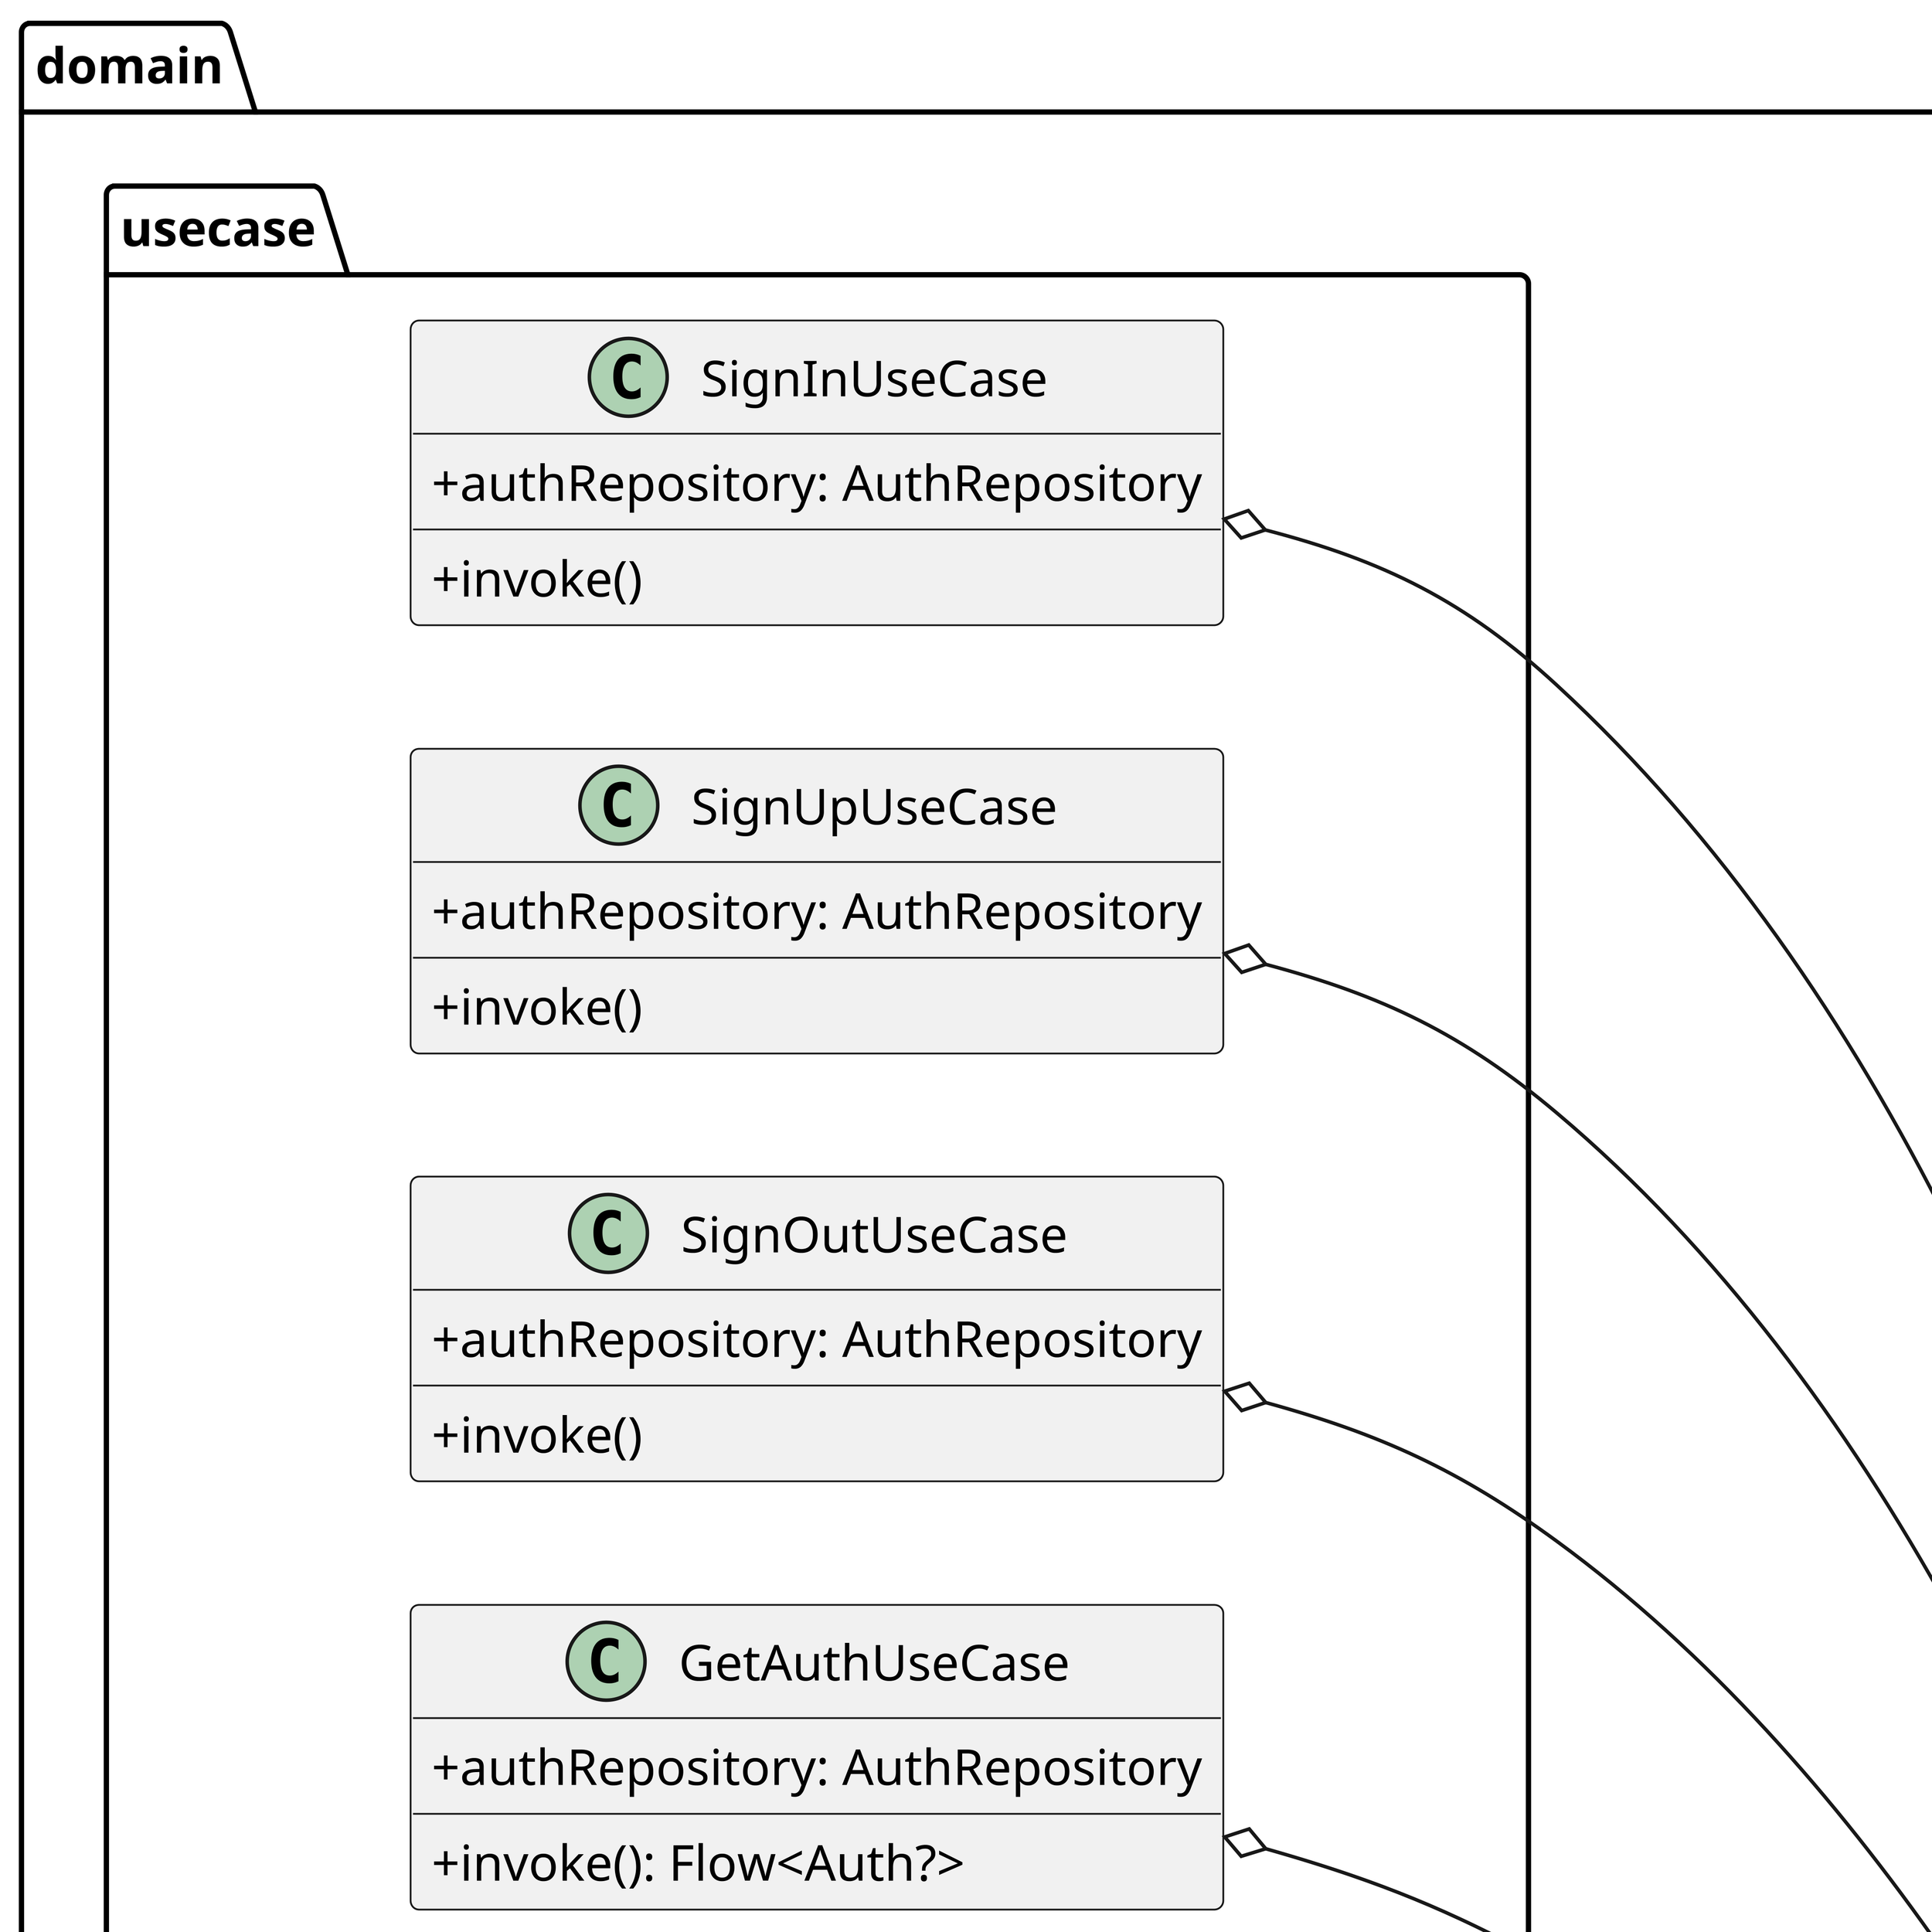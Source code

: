 @startuml
skinparam dpi 720
skinparam classAttributeIconSize 0
left to right direction
'skinparam nodesep 100


package domain {
    package models {
        class Auth {
            +userId: Long
            +accessToken: String
            +refreshToken: String
        }
        class Announcement {
            +id: Long
            +authorId: Long
            +description: String
            +file: String?
            +createdAt: Date
        }
        class Competition {
            +id: Long
            +poster: String
            +title: String
            +description: String
            +theme: String
            +city: String
            +country: String
            +deadline: Date
            +minimumFee: Long
            +maximumFee: Long
            +category: String
            +organizer: String
            +organizerName: String
            +createdAt: Date
        }
        class Invitation {
            +id: Long
            +inviterId: Long
            +inviteeId: Long
            +description: String
            +response: String
            +status: String
            +file: String?
            +createdAt: Date
        }
        class User {
            +id: Long
            +name: String
            +email: String
            +photo: String?
            +university: String?
            +department: String?
            +stream: String?
            +year: Int?
            +gender: String?
            +age: Int?
            +bio: String?
            +achievements: List<String>
            +certifications: List<String>
            +invitable: Boolean
            +status: String?
            +createdAt: Date
        }
    }
    package repository {
        interface AuthRepository {
            +signIn()
            +signUp()
            +signOut()
            +getAuth(): Flow<Auth?>
        }
        AuthRepository ..> Auth

        interface AnnouncementRepository {
            +save()
            +getAnnouncements():  Flow<List<Announcement>>
        }
        AnnouncementRepository ..> Announcement

        interface CompetitionRepository {
            +save()
            +getCompetition(): Flow<Competition?>
            +getCompetitions(): Flow<List<Competition>>
            +getFavorites(): List<Competition>
            +favorite()
            +unfavorite()
        }
        CompetitionRepository ..> Competition

        interface InvitationRepository {
            +invite()
            +respond()
            +getInvitation(): Invitation
        }
        InvitationRepository ..> Invitation

        interface UserRepository {
            +getUser(): Flow<User?>
            +getUsers(): Flow<List<User>>
            +getFriends(): List<User>
            +update()
            +requestFriendship()
            +acceptFriendship()
            +cancelFriendship()
            +favorite()
            +unfavorite()
            +getFavorites(): List<User>
        }
        UserRepository ..> User
    }
    package usecase {
'       Auth Use Case
        class SignInUseCase {
            +authRepository: AuthRepository
            +invoke()
        }
        class SignUpUseCase {
            +authRepository: AuthRepository
            +invoke()
        }
        class SignOutUseCase {
            +authRepository: AuthRepository
            +invoke()
        }
        class GetAuthUseCase {
            +authRepository: AuthRepository
            +invoke(): Flow<Auth?>
        }
        SignInUseCase o--> AuthRepository
        SignUpUseCase o--> AuthRepository
        SignOutUseCase o--> AuthRepository
        GetAuthUseCase o--> AuthRepository

'        Announcement Use Case
        class AddAnnouncementUseCase {
            +announcementRepository: AnnouncementRepository
            +invoke()
        }
        class GetAnnouncementsUseCase {
            +announcementRepository: AnnouncementRepository
            +userRepository: UserRepository
            +invoke(): List<Pair<Announcement, User>>
        }
        AddAnnouncementUseCase o--> AnnouncementRepository
        GetAnnouncementsUseCase o--> AnnouncementRepository
        GetAnnouncementsUseCase o--> UserRepository

'        Competition Use Case
        class PublishCompetitionUseCase {
            +competitionRepository: CompetitionRepository
            +invoke()
        }
        class GetCompetitionUseCase {
            +competitionRepository: CompetitionRepository
            +invoke(): Flow<Competition?>
        }
        class GetCompetitionsUseCase {
            +competitionRepository: CompetitionRepository
            +invoke(): Flow<List<Competition>>
        }
        class GetFavCompetitionsUseCase {
            +competitionRepository: CompetitionRepository
            +invoke(): Flow<List<Competition>>
        }
        class FavCompetitionUseCase {
            +competitionRepository: CompetitionRepository
            +invoke()
        }
        PublishCompetitionUseCase o--> CompetitionRepository
        GetCompetitionUseCase o--> CompetitionRepository
        GetCompetitionsUseCase o--> CompetitionRepository
        GetFavCompetitionsUseCase o--> CompetitionRepository
        FavCompetitionUseCase o--> CompetitionRepository

'        Invitation
        class CreateInvitationUseCase {
            +invitationRepository: InvitationRepository
            +invoke()
        }
        class RespondInvitationUseCase {
            +invitationRepository: InvitationRepository
            +invoke()
        }
        class GetInvitationUseCase {
            +invitationRepository: InvitationRepository
            +userRepository: UserRepository
            +invoke(): Flow<Triple<Invitation, User, User>>
        }
        CreateInvitationUseCase o--> InvitationRepository
        RespondInvitationUseCase o--> InvitationRepository
        GetInvitationUseCase o--> InvitationRepository
        GetInvitationUseCase o--> UserRepository
    }
}
@enduml
